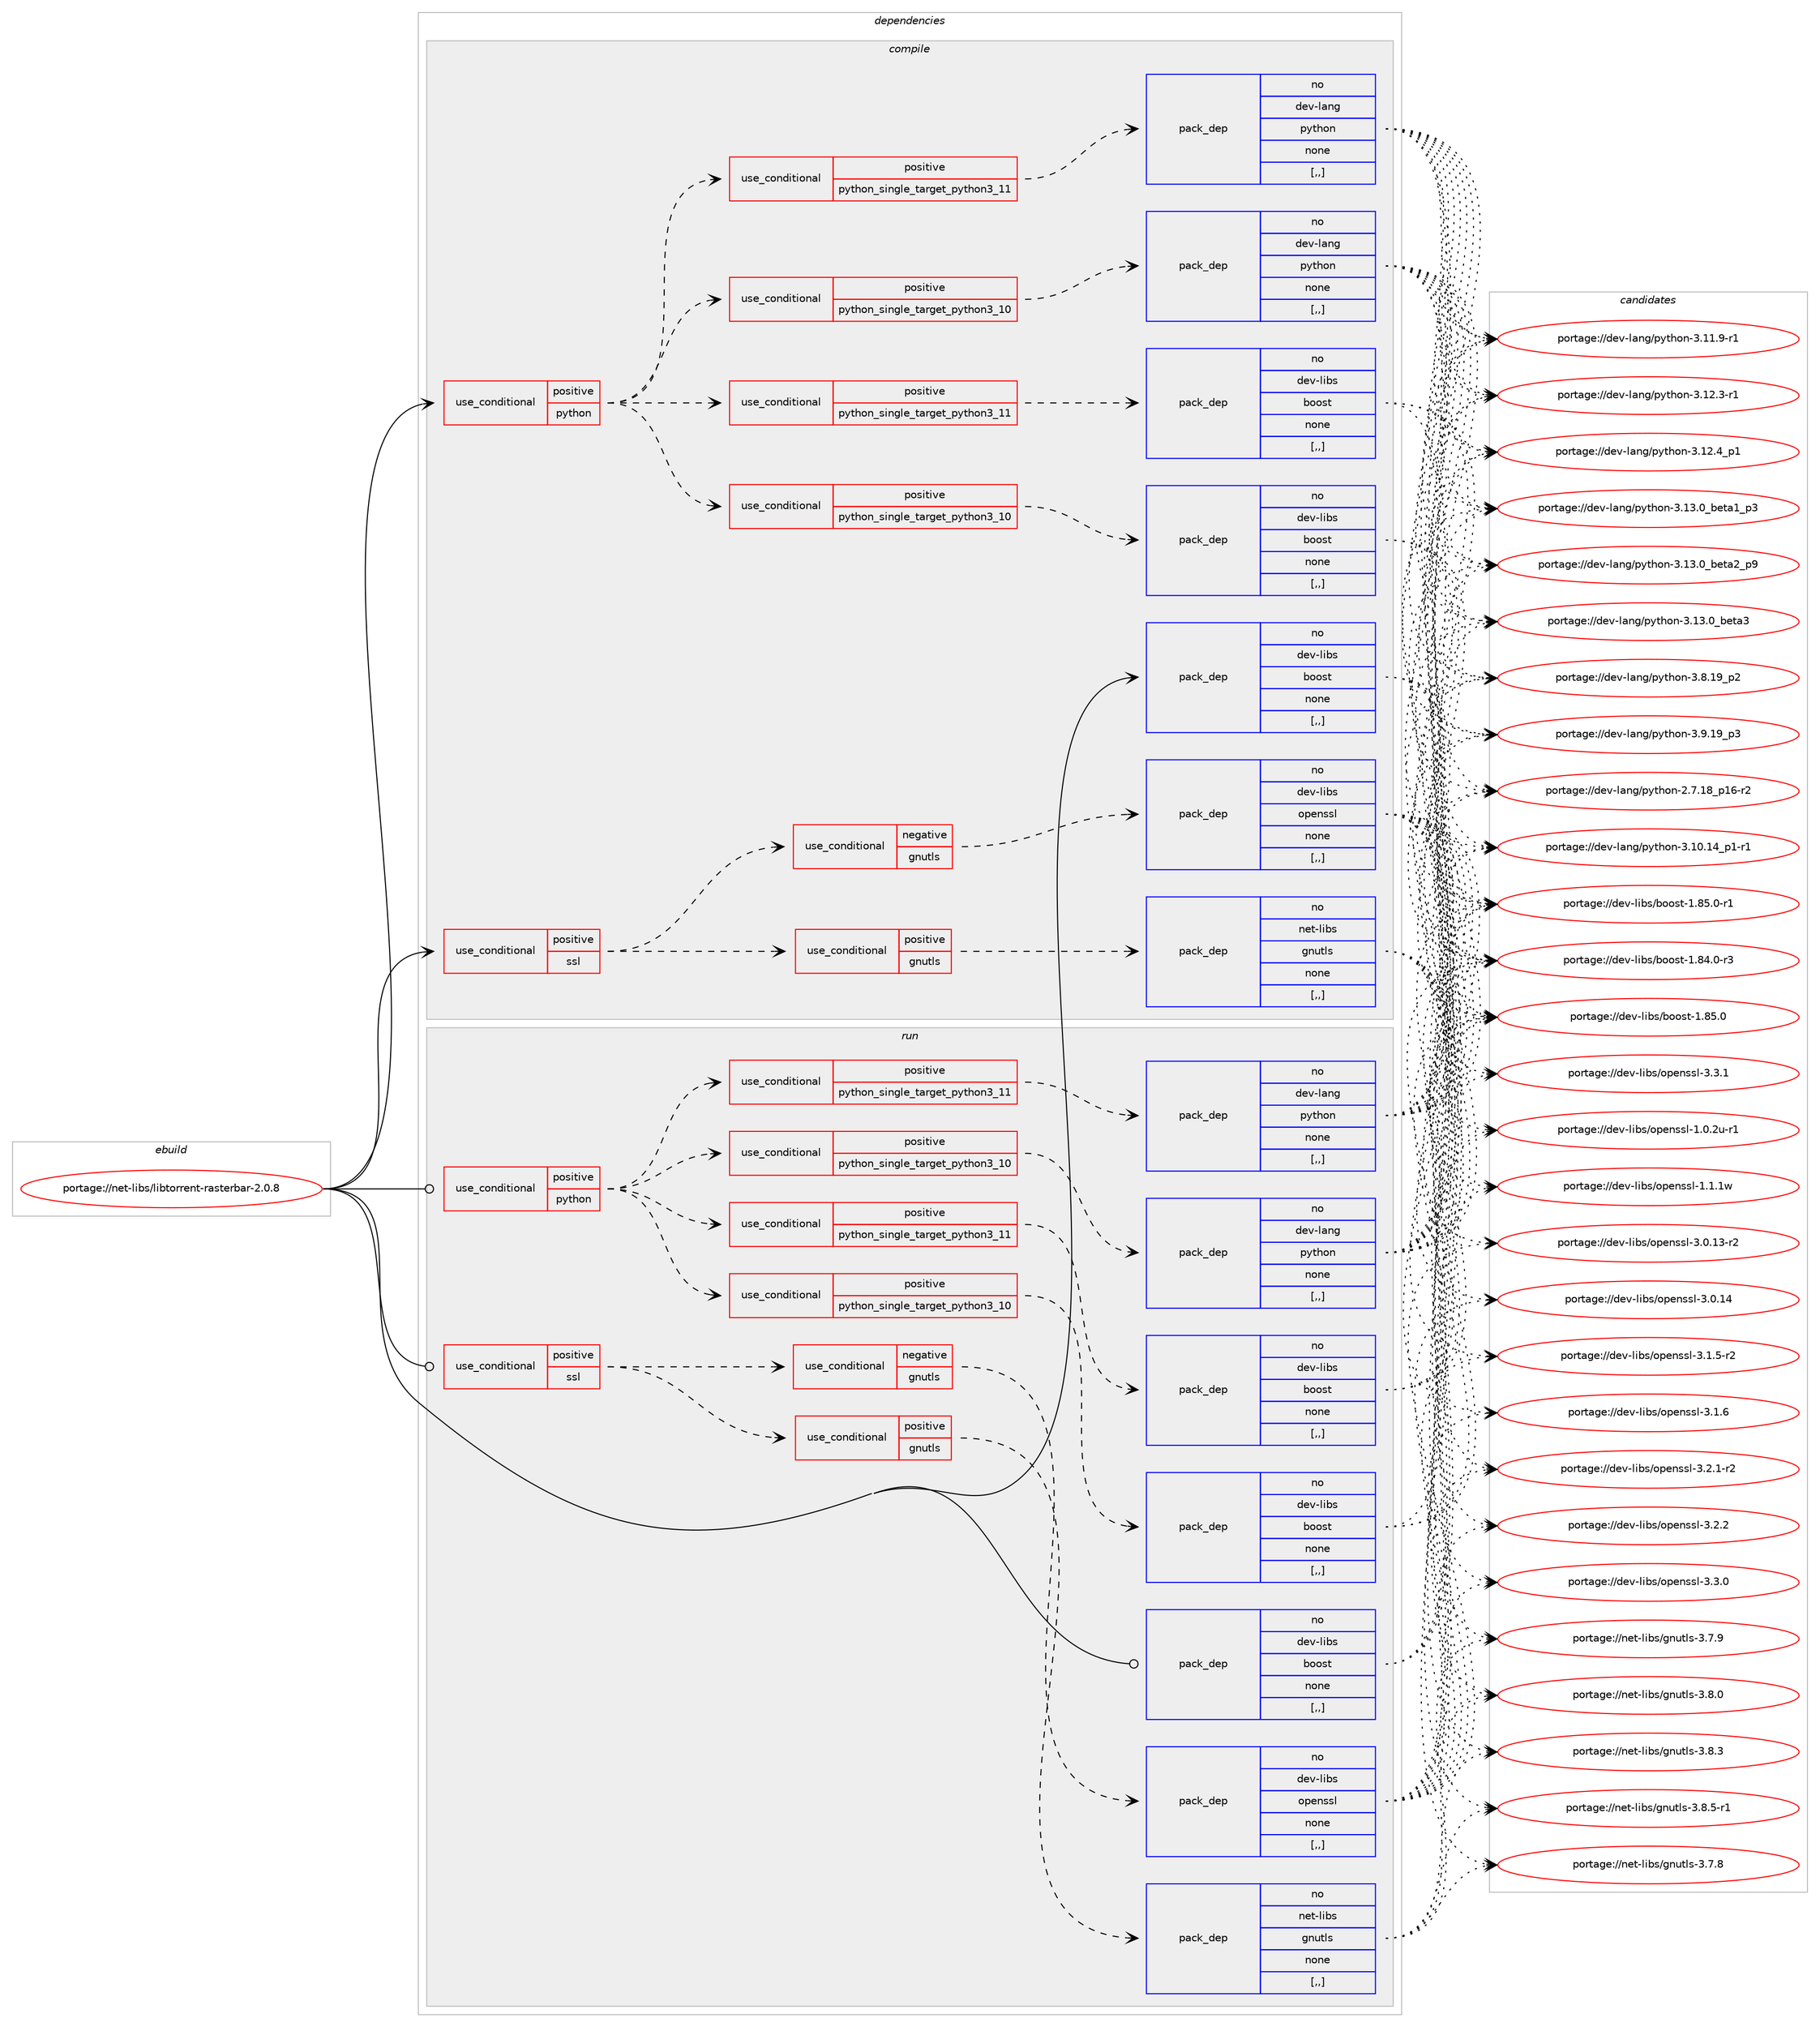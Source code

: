 digraph prolog {

# *************
# Graph options
# *************

newrank=true;
concentrate=true;
compound=true;
graph [rankdir=LR,fontname=Helvetica,fontsize=10,ranksep=1.5];#, ranksep=2.5, nodesep=0.2];
edge  [arrowhead=vee];
node  [fontname=Helvetica,fontsize=10];

# **********
# The ebuild
# **********

subgraph cluster_leftcol {
color=gray;
rank=same;
label=<<i>ebuild</i>>;
id [label="portage://net-libs/libtorrent-rasterbar-2.0.8", color=red, width=4, href="../net-libs/libtorrent-rasterbar-2.0.8.svg"];
}

# ****************
# The dependencies
# ****************

subgraph cluster_midcol {
color=gray;
label=<<i>dependencies</i>>;
subgraph cluster_compile {
fillcolor="#eeeeee";
style=filled;
label=<<i>compile</i>>;
subgraph cond91561 {
dependency351602 [label=<<TABLE BORDER="0" CELLBORDER="1" CELLSPACING="0" CELLPADDING="4"><TR><TD ROWSPAN="3" CELLPADDING="10">use_conditional</TD></TR><TR><TD>positive</TD></TR><TR><TD>python</TD></TR></TABLE>>, shape=none, color=red];
subgraph cond91562 {
dependency351603 [label=<<TABLE BORDER="0" CELLBORDER="1" CELLSPACING="0" CELLPADDING="4"><TR><TD ROWSPAN="3" CELLPADDING="10">use_conditional</TD></TR><TR><TD>positive</TD></TR><TR><TD>python_single_target_python3_10</TD></TR></TABLE>>, shape=none, color=red];
subgraph pack257436 {
dependency351604 [label=<<TABLE BORDER="0" CELLBORDER="1" CELLSPACING="0" CELLPADDING="4" WIDTH="220"><TR><TD ROWSPAN="6" CELLPADDING="30">pack_dep</TD></TR><TR><TD WIDTH="110">no</TD></TR><TR><TD>dev-lang</TD></TR><TR><TD>python</TD></TR><TR><TD>none</TD></TR><TR><TD>[,,]</TD></TR></TABLE>>, shape=none, color=blue];
}
dependency351603:e -> dependency351604:w [weight=20,style="dashed",arrowhead="vee"];
}
dependency351602:e -> dependency351603:w [weight=20,style="dashed",arrowhead="vee"];
subgraph cond91563 {
dependency351605 [label=<<TABLE BORDER="0" CELLBORDER="1" CELLSPACING="0" CELLPADDING="4"><TR><TD ROWSPAN="3" CELLPADDING="10">use_conditional</TD></TR><TR><TD>positive</TD></TR><TR><TD>python_single_target_python3_11</TD></TR></TABLE>>, shape=none, color=red];
subgraph pack257437 {
dependency351606 [label=<<TABLE BORDER="0" CELLBORDER="1" CELLSPACING="0" CELLPADDING="4" WIDTH="220"><TR><TD ROWSPAN="6" CELLPADDING="30">pack_dep</TD></TR><TR><TD WIDTH="110">no</TD></TR><TR><TD>dev-lang</TD></TR><TR><TD>python</TD></TR><TR><TD>none</TD></TR><TR><TD>[,,]</TD></TR></TABLE>>, shape=none, color=blue];
}
dependency351605:e -> dependency351606:w [weight=20,style="dashed",arrowhead="vee"];
}
dependency351602:e -> dependency351605:w [weight=20,style="dashed",arrowhead="vee"];
subgraph cond91564 {
dependency351607 [label=<<TABLE BORDER="0" CELLBORDER="1" CELLSPACING="0" CELLPADDING="4"><TR><TD ROWSPAN="3" CELLPADDING="10">use_conditional</TD></TR><TR><TD>positive</TD></TR><TR><TD>python_single_target_python3_10</TD></TR></TABLE>>, shape=none, color=red];
subgraph pack257438 {
dependency351608 [label=<<TABLE BORDER="0" CELLBORDER="1" CELLSPACING="0" CELLPADDING="4" WIDTH="220"><TR><TD ROWSPAN="6" CELLPADDING="30">pack_dep</TD></TR><TR><TD WIDTH="110">no</TD></TR><TR><TD>dev-libs</TD></TR><TR><TD>boost</TD></TR><TR><TD>none</TD></TR><TR><TD>[,,]</TD></TR></TABLE>>, shape=none, color=blue];
}
dependency351607:e -> dependency351608:w [weight=20,style="dashed",arrowhead="vee"];
}
dependency351602:e -> dependency351607:w [weight=20,style="dashed",arrowhead="vee"];
subgraph cond91565 {
dependency351609 [label=<<TABLE BORDER="0" CELLBORDER="1" CELLSPACING="0" CELLPADDING="4"><TR><TD ROWSPAN="3" CELLPADDING="10">use_conditional</TD></TR><TR><TD>positive</TD></TR><TR><TD>python_single_target_python3_11</TD></TR></TABLE>>, shape=none, color=red];
subgraph pack257439 {
dependency351610 [label=<<TABLE BORDER="0" CELLBORDER="1" CELLSPACING="0" CELLPADDING="4" WIDTH="220"><TR><TD ROWSPAN="6" CELLPADDING="30">pack_dep</TD></TR><TR><TD WIDTH="110">no</TD></TR><TR><TD>dev-libs</TD></TR><TR><TD>boost</TD></TR><TR><TD>none</TD></TR><TR><TD>[,,]</TD></TR></TABLE>>, shape=none, color=blue];
}
dependency351609:e -> dependency351610:w [weight=20,style="dashed",arrowhead="vee"];
}
dependency351602:e -> dependency351609:w [weight=20,style="dashed",arrowhead="vee"];
}
id:e -> dependency351602:w [weight=20,style="solid",arrowhead="vee"];
subgraph cond91566 {
dependency351611 [label=<<TABLE BORDER="0" CELLBORDER="1" CELLSPACING="0" CELLPADDING="4"><TR><TD ROWSPAN="3" CELLPADDING="10">use_conditional</TD></TR><TR><TD>positive</TD></TR><TR><TD>ssl</TD></TR></TABLE>>, shape=none, color=red];
subgraph cond91567 {
dependency351612 [label=<<TABLE BORDER="0" CELLBORDER="1" CELLSPACING="0" CELLPADDING="4"><TR><TD ROWSPAN="3" CELLPADDING="10">use_conditional</TD></TR><TR><TD>positive</TD></TR><TR><TD>gnutls</TD></TR></TABLE>>, shape=none, color=red];
subgraph pack257440 {
dependency351613 [label=<<TABLE BORDER="0" CELLBORDER="1" CELLSPACING="0" CELLPADDING="4" WIDTH="220"><TR><TD ROWSPAN="6" CELLPADDING="30">pack_dep</TD></TR><TR><TD WIDTH="110">no</TD></TR><TR><TD>net-libs</TD></TR><TR><TD>gnutls</TD></TR><TR><TD>none</TD></TR><TR><TD>[,,]</TD></TR></TABLE>>, shape=none, color=blue];
}
dependency351612:e -> dependency351613:w [weight=20,style="dashed",arrowhead="vee"];
}
dependency351611:e -> dependency351612:w [weight=20,style="dashed",arrowhead="vee"];
subgraph cond91568 {
dependency351614 [label=<<TABLE BORDER="0" CELLBORDER="1" CELLSPACING="0" CELLPADDING="4"><TR><TD ROWSPAN="3" CELLPADDING="10">use_conditional</TD></TR><TR><TD>negative</TD></TR><TR><TD>gnutls</TD></TR></TABLE>>, shape=none, color=red];
subgraph pack257441 {
dependency351615 [label=<<TABLE BORDER="0" CELLBORDER="1" CELLSPACING="0" CELLPADDING="4" WIDTH="220"><TR><TD ROWSPAN="6" CELLPADDING="30">pack_dep</TD></TR><TR><TD WIDTH="110">no</TD></TR><TR><TD>dev-libs</TD></TR><TR><TD>openssl</TD></TR><TR><TD>none</TD></TR><TR><TD>[,,]</TD></TR></TABLE>>, shape=none, color=blue];
}
dependency351614:e -> dependency351615:w [weight=20,style="dashed",arrowhead="vee"];
}
dependency351611:e -> dependency351614:w [weight=20,style="dashed",arrowhead="vee"];
}
id:e -> dependency351611:w [weight=20,style="solid",arrowhead="vee"];
subgraph pack257442 {
dependency351616 [label=<<TABLE BORDER="0" CELLBORDER="1" CELLSPACING="0" CELLPADDING="4" WIDTH="220"><TR><TD ROWSPAN="6" CELLPADDING="30">pack_dep</TD></TR><TR><TD WIDTH="110">no</TD></TR><TR><TD>dev-libs</TD></TR><TR><TD>boost</TD></TR><TR><TD>none</TD></TR><TR><TD>[,,]</TD></TR></TABLE>>, shape=none, color=blue];
}
id:e -> dependency351616:w [weight=20,style="solid",arrowhead="vee"];
}
subgraph cluster_compileandrun {
fillcolor="#eeeeee";
style=filled;
label=<<i>compile and run</i>>;
}
subgraph cluster_run {
fillcolor="#eeeeee";
style=filled;
label=<<i>run</i>>;
subgraph cond91569 {
dependency351617 [label=<<TABLE BORDER="0" CELLBORDER="1" CELLSPACING="0" CELLPADDING="4"><TR><TD ROWSPAN="3" CELLPADDING="10">use_conditional</TD></TR><TR><TD>positive</TD></TR><TR><TD>python</TD></TR></TABLE>>, shape=none, color=red];
subgraph cond91570 {
dependency351618 [label=<<TABLE BORDER="0" CELLBORDER="1" CELLSPACING="0" CELLPADDING="4"><TR><TD ROWSPAN="3" CELLPADDING="10">use_conditional</TD></TR><TR><TD>positive</TD></TR><TR><TD>python_single_target_python3_10</TD></TR></TABLE>>, shape=none, color=red];
subgraph pack257443 {
dependency351619 [label=<<TABLE BORDER="0" CELLBORDER="1" CELLSPACING="0" CELLPADDING="4" WIDTH="220"><TR><TD ROWSPAN="6" CELLPADDING="30">pack_dep</TD></TR><TR><TD WIDTH="110">no</TD></TR><TR><TD>dev-lang</TD></TR><TR><TD>python</TD></TR><TR><TD>none</TD></TR><TR><TD>[,,]</TD></TR></TABLE>>, shape=none, color=blue];
}
dependency351618:e -> dependency351619:w [weight=20,style="dashed",arrowhead="vee"];
}
dependency351617:e -> dependency351618:w [weight=20,style="dashed",arrowhead="vee"];
subgraph cond91571 {
dependency351620 [label=<<TABLE BORDER="0" CELLBORDER="1" CELLSPACING="0" CELLPADDING="4"><TR><TD ROWSPAN="3" CELLPADDING="10">use_conditional</TD></TR><TR><TD>positive</TD></TR><TR><TD>python_single_target_python3_11</TD></TR></TABLE>>, shape=none, color=red];
subgraph pack257444 {
dependency351621 [label=<<TABLE BORDER="0" CELLBORDER="1" CELLSPACING="0" CELLPADDING="4" WIDTH="220"><TR><TD ROWSPAN="6" CELLPADDING="30">pack_dep</TD></TR><TR><TD WIDTH="110">no</TD></TR><TR><TD>dev-lang</TD></TR><TR><TD>python</TD></TR><TR><TD>none</TD></TR><TR><TD>[,,]</TD></TR></TABLE>>, shape=none, color=blue];
}
dependency351620:e -> dependency351621:w [weight=20,style="dashed",arrowhead="vee"];
}
dependency351617:e -> dependency351620:w [weight=20,style="dashed",arrowhead="vee"];
subgraph cond91572 {
dependency351622 [label=<<TABLE BORDER="0" CELLBORDER="1" CELLSPACING="0" CELLPADDING="4"><TR><TD ROWSPAN="3" CELLPADDING="10">use_conditional</TD></TR><TR><TD>positive</TD></TR><TR><TD>python_single_target_python3_10</TD></TR></TABLE>>, shape=none, color=red];
subgraph pack257445 {
dependency351623 [label=<<TABLE BORDER="0" CELLBORDER="1" CELLSPACING="0" CELLPADDING="4" WIDTH="220"><TR><TD ROWSPAN="6" CELLPADDING="30">pack_dep</TD></TR><TR><TD WIDTH="110">no</TD></TR><TR><TD>dev-libs</TD></TR><TR><TD>boost</TD></TR><TR><TD>none</TD></TR><TR><TD>[,,]</TD></TR></TABLE>>, shape=none, color=blue];
}
dependency351622:e -> dependency351623:w [weight=20,style="dashed",arrowhead="vee"];
}
dependency351617:e -> dependency351622:w [weight=20,style="dashed",arrowhead="vee"];
subgraph cond91573 {
dependency351624 [label=<<TABLE BORDER="0" CELLBORDER="1" CELLSPACING="0" CELLPADDING="4"><TR><TD ROWSPAN="3" CELLPADDING="10">use_conditional</TD></TR><TR><TD>positive</TD></TR><TR><TD>python_single_target_python3_11</TD></TR></TABLE>>, shape=none, color=red];
subgraph pack257446 {
dependency351625 [label=<<TABLE BORDER="0" CELLBORDER="1" CELLSPACING="0" CELLPADDING="4" WIDTH="220"><TR><TD ROWSPAN="6" CELLPADDING="30">pack_dep</TD></TR><TR><TD WIDTH="110">no</TD></TR><TR><TD>dev-libs</TD></TR><TR><TD>boost</TD></TR><TR><TD>none</TD></TR><TR><TD>[,,]</TD></TR></TABLE>>, shape=none, color=blue];
}
dependency351624:e -> dependency351625:w [weight=20,style="dashed",arrowhead="vee"];
}
dependency351617:e -> dependency351624:w [weight=20,style="dashed",arrowhead="vee"];
}
id:e -> dependency351617:w [weight=20,style="solid",arrowhead="odot"];
subgraph cond91574 {
dependency351626 [label=<<TABLE BORDER="0" CELLBORDER="1" CELLSPACING="0" CELLPADDING="4"><TR><TD ROWSPAN="3" CELLPADDING="10">use_conditional</TD></TR><TR><TD>positive</TD></TR><TR><TD>ssl</TD></TR></TABLE>>, shape=none, color=red];
subgraph cond91575 {
dependency351627 [label=<<TABLE BORDER="0" CELLBORDER="1" CELLSPACING="0" CELLPADDING="4"><TR><TD ROWSPAN="3" CELLPADDING="10">use_conditional</TD></TR><TR><TD>positive</TD></TR><TR><TD>gnutls</TD></TR></TABLE>>, shape=none, color=red];
subgraph pack257447 {
dependency351628 [label=<<TABLE BORDER="0" CELLBORDER="1" CELLSPACING="0" CELLPADDING="4" WIDTH="220"><TR><TD ROWSPAN="6" CELLPADDING="30">pack_dep</TD></TR><TR><TD WIDTH="110">no</TD></TR><TR><TD>net-libs</TD></TR><TR><TD>gnutls</TD></TR><TR><TD>none</TD></TR><TR><TD>[,,]</TD></TR></TABLE>>, shape=none, color=blue];
}
dependency351627:e -> dependency351628:w [weight=20,style="dashed",arrowhead="vee"];
}
dependency351626:e -> dependency351627:w [weight=20,style="dashed",arrowhead="vee"];
subgraph cond91576 {
dependency351629 [label=<<TABLE BORDER="0" CELLBORDER="1" CELLSPACING="0" CELLPADDING="4"><TR><TD ROWSPAN="3" CELLPADDING="10">use_conditional</TD></TR><TR><TD>negative</TD></TR><TR><TD>gnutls</TD></TR></TABLE>>, shape=none, color=red];
subgraph pack257448 {
dependency351630 [label=<<TABLE BORDER="0" CELLBORDER="1" CELLSPACING="0" CELLPADDING="4" WIDTH="220"><TR><TD ROWSPAN="6" CELLPADDING="30">pack_dep</TD></TR><TR><TD WIDTH="110">no</TD></TR><TR><TD>dev-libs</TD></TR><TR><TD>openssl</TD></TR><TR><TD>none</TD></TR><TR><TD>[,,]</TD></TR></TABLE>>, shape=none, color=blue];
}
dependency351629:e -> dependency351630:w [weight=20,style="dashed",arrowhead="vee"];
}
dependency351626:e -> dependency351629:w [weight=20,style="dashed",arrowhead="vee"];
}
id:e -> dependency351626:w [weight=20,style="solid",arrowhead="odot"];
subgraph pack257449 {
dependency351631 [label=<<TABLE BORDER="0" CELLBORDER="1" CELLSPACING="0" CELLPADDING="4" WIDTH="220"><TR><TD ROWSPAN="6" CELLPADDING="30">pack_dep</TD></TR><TR><TD WIDTH="110">no</TD></TR><TR><TD>dev-libs</TD></TR><TR><TD>boost</TD></TR><TR><TD>none</TD></TR><TR><TD>[,,]</TD></TR></TABLE>>, shape=none, color=blue];
}
id:e -> dependency351631:w [weight=20,style="solid",arrowhead="odot"];
}
}

# **************
# The candidates
# **************

subgraph cluster_choices {
rank=same;
color=gray;
label=<<i>candidates</i>>;

subgraph choice257436 {
color=black;
nodesep=1;
choice100101118451089711010347112121116104111110455046554649569511249544511450 [label="portage://dev-lang/python-2.7.18_p16-r2", color=red, width=4,href="../dev-lang/python-2.7.18_p16-r2.svg"];
choice100101118451089711010347112121116104111110455146494846495295112494511449 [label="portage://dev-lang/python-3.10.14_p1-r1", color=red, width=4,href="../dev-lang/python-3.10.14_p1-r1.svg"];
choice100101118451089711010347112121116104111110455146494946574511449 [label="portage://dev-lang/python-3.11.9-r1", color=red, width=4,href="../dev-lang/python-3.11.9-r1.svg"];
choice100101118451089711010347112121116104111110455146495046514511449 [label="portage://dev-lang/python-3.12.3-r1", color=red, width=4,href="../dev-lang/python-3.12.3-r1.svg"];
choice100101118451089711010347112121116104111110455146495046529511249 [label="portage://dev-lang/python-3.12.4_p1", color=red, width=4,href="../dev-lang/python-3.12.4_p1.svg"];
choice10010111845108971101034711212111610411111045514649514648959810111697499511251 [label="portage://dev-lang/python-3.13.0_beta1_p3", color=red, width=4,href="../dev-lang/python-3.13.0_beta1_p3.svg"];
choice10010111845108971101034711212111610411111045514649514648959810111697509511257 [label="portage://dev-lang/python-3.13.0_beta2_p9", color=red, width=4,href="../dev-lang/python-3.13.0_beta2_p9.svg"];
choice1001011184510897110103471121211161041111104551464951464895981011169751 [label="portage://dev-lang/python-3.13.0_beta3", color=red, width=4,href="../dev-lang/python-3.13.0_beta3.svg"];
choice100101118451089711010347112121116104111110455146564649579511250 [label="portage://dev-lang/python-3.8.19_p2", color=red, width=4,href="../dev-lang/python-3.8.19_p2.svg"];
choice100101118451089711010347112121116104111110455146574649579511251 [label="portage://dev-lang/python-3.9.19_p3", color=red, width=4,href="../dev-lang/python-3.9.19_p3.svg"];
dependency351604:e -> choice100101118451089711010347112121116104111110455046554649569511249544511450:w [style=dotted,weight="100"];
dependency351604:e -> choice100101118451089711010347112121116104111110455146494846495295112494511449:w [style=dotted,weight="100"];
dependency351604:e -> choice100101118451089711010347112121116104111110455146494946574511449:w [style=dotted,weight="100"];
dependency351604:e -> choice100101118451089711010347112121116104111110455146495046514511449:w [style=dotted,weight="100"];
dependency351604:e -> choice100101118451089711010347112121116104111110455146495046529511249:w [style=dotted,weight="100"];
dependency351604:e -> choice10010111845108971101034711212111610411111045514649514648959810111697499511251:w [style=dotted,weight="100"];
dependency351604:e -> choice10010111845108971101034711212111610411111045514649514648959810111697509511257:w [style=dotted,weight="100"];
dependency351604:e -> choice1001011184510897110103471121211161041111104551464951464895981011169751:w [style=dotted,weight="100"];
dependency351604:e -> choice100101118451089711010347112121116104111110455146564649579511250:w [style=dotted,weight="100"];
dependency351604:e -> choice100101118451089711010347112121116104111110455146574649579511251:w [style=dotted,weight="100"];
}
subgraph choice257437 {
color=black;
nodesep=1;
choice100101118451089711010347112121116104111110455046554649569511249544511450 [label="portage://dev-lang/python-2.7.18_p16-r2", color=red, width=4,href="../dev-lang/python-2.7.18_p16-r2.svg"];
choice100101118451089711010347112121116104111110455146494846495295112494511449 [label="portage://dev-lang/python-3.10.14_p1-r1", color=red, width=4,href="../dev-lang/python-3.10.14_p1-r1.svg"];
choice100101118451089711010347112121116104111110455146494946574511449 [label="portage://dev-lang/python-3.11.9-r1", color=red, width=4,href="../dev-lang/python-3.11.9-r1.svg"];
choice100101118451089711010347112121116104111110455146495046514511449 [label="portage://dev-lang/python-3.12.3-r1", color=red, width=4,href="../dev-lang/python-3.12.3-r1.svg"];
choice100101118451089711010347112121116104111110455146495046529511249 [label="portage://dev-lang/python-3.12.4_p1", color=red, width=4,href="../dev-lang/python-3.12.4_p1.svg"];
choice10010111845108971101034711212111610411111045514649514648959810111697499511251 [label="portage://dev-lang/python-3.13.0_beta1_p3", color=red, width=4,href="../dev-lang/python-3.13.0_beta1_p3.svg"];
choice10010111845108971101034711212111610411111045514649514648959810111697509511257 [label="portage://dev-lang/python-3.13.0_beta2_p9", color=red, width=4,href="../dev-lang/python-3.13.0_beta2_p9.svg"];
choice1001011184510897110103471121211161041111104551464951464895981011169751 [label="portage://dev-lang/python-3.13.0_beta3", color=red, width=4,href="../dev-lang/python-3.13.0_beta3.svg"];
choice100101118451089711010347112121116104111110455146564649579511250 [label="portage://dev-lang/python-3.8.19_p2", color=red, width=4,href="../dev-lang/python-3.8.19_p2.svg"];
choice100101118451089711010347112121116104111110455146574649579511251 [label="portage://dev-lang/python-3.9.19_p3", color=red, width=4,href="../dev-lang/python-3.9.19_p3.svg"];
dependency351606:e -> choice100101118451089711010347112121116104111110455046554649569511249544511450:w [style=dotted,weight="100"];
dependency351606:e -> choice100101118451089711010347112121116104111110455146494846495295112494511449:w [style=dotted,weight="100"];
dependency351606:e -> choice100101118451089711010347112121116104111110455146494946574511449:w [style=dotted,weight="100"];
dependency351606:e -> choice100101118451089711010347112121116104111110455146495046514511449:w [style=dotted,weight="100"];
dependency351606:e -> choice100101118451089711010347112121116104111110455146495046529511249:w [style=dotted,weight="100"];
dependency351606:e -> choice10010111845108971101034711212111610411111045514649514648959810111697499511251:w [style=dotted,weight="100"];
dependency351606:e -> choice10010111845108971101034711212111610411111045514649514648959810111697509511257:w [style=dotted,weight="100"];
dependency351606:e -> choice1001011184510897110103471121211161041111104551464951464895981011169751:w [style=dotted,weight="100"];
dependency351606:e -> choice100101118451089711010347112121116104111110455146564649579511250:w [style=dotted,weight="100"];
dependency351606:e -> choice100101118451089711010347112121116104111110455146574649579511251:w [style=dotted,weight="100"];
}
subgraph choice257438 {
color=black;
nodesep=1;
choice10010111845108105981154798111111115116454946565246484511451 [label="portage://dev-libs/boost-1.84.0-r3", color=red, width=4,href="../dev-libs/boost-1.84.0-r3.svg"];
choice1001011184510810598115479811111111511645494656534648 [label="portage://dev-libs/boost-1.85.0", color=red, width=4,href="../dev-libs/boost-1.85.0.svg"];
choice10010111845108105981154798111111115116454946565346484511449 [label="portage://dev-libs/boost-1.85.0-r1", color=red, width=4,href="../dev-libs/boost-1.85.0-r1.svg"];
dependency351608:e -> choice10010111845108105981154798111111115116454946565246484511451:w [style=dotted,weight="100"];
dependency351608:e -> choice1001011184510810598115479811111111511645494656534648:w [style=dotted,weight="100"];
dependency351608:e -> choice10010111845108105981154798111111115116454946565346484511449:w [style=dotted,weight="100"];
}
subgraph choice257439 {
color=black;
nodesep=1;
choice10010111845108105981154798111111115116454946565246484511451 [label="portage://dev-libs/boost-1.84.0-r3", color=red, width=4,href="../dev-libs/boost-1.84.0-r3.svg"];
choice1001011184510810598115479811111111511645494656534648 [label="portage://dev-libs/boost-1.85.0", color=red, width=4,href="../dev-libs/boost-1.85.0.svg"];
choice10010111845108105981154798111111115116454946565346484511449 [label="portage://dev-libs/boost-1.85.0-r1", color=red, width=4,href="../dev-libs/boost-1.85.0-r1.svg"];
dependency351610:e -> choice10010111845108105981154798111111115116454946565246484511451:w [style=dotted,weight="100"];
dependency351610:e -> choice1001011184510810598115479811111111511645494656534648:w [style=dotted,weight="100"];
dependency351610:e -> choice10010111845108105981154798111111115116454946565346484511449:w [style=dotted,weight="100"];
}
subgraph choice257440 {
color=black;
nodesep=1;
choice110101116451081059811547103110117116108115455146554656 [label="portage://net-libs/gnutls-3.7.8", color=red, width=4,href="../net-libs/gnutls-3.7.8.svg"];
choice110101116451081059811547103110117116108115455146554657 [label="portage://net-libs/gnutls-3.7.9", color=red, width=4,href="../net-libs/gnutls-3.7.9.svg"];
choice110101116451081059811547103110117116108115455146564648 [label="portage://net-libs/gnutls-3.8.0", color=red, width=4,href="../net-libs/gnutls-3.8.0.svg"];
choice110101116451081059811547103110117116108115455146564651 [label="portage://net-libs/gnutls-3.8.3", color=red, width=4,href="../net-libs/gnutls-3.8.3.svg"];
choice1101011164510810598115471031101171161081154551465646534511449 [label="portage://net-libs/gnutls-3.8.5-r1", color=red, width=4,href="../net-libs/gnutls-3.8.5-r1.svg"];
dependency351613:e -> choice110101116451081059811547103110117116108115455146554656:w [style=dotted,weight="100"];
dependency351613:e -> choice110101116451081059811547103110117116108115455146554657:w [style=dotted,weight="100"];
dependency351613:e -> choice110101116451081059811547103110117116108115455146564648:w [style=dotted,weight="100"];
dependency351613:e -> choice110101116451081059811547103110117116108115455146564651:w [style=dotted,weight="100"];
dependency351613:e -> choice1101011164510810598115471031101171161081154551465646534511449:w [style=dotted,weight="100"];
}
subgraph choice257441 {
color=black;
nodesep=1;
choice1001011184510810598115471111121011101151151084549464846501174511449 [label="portage://dev-libs/openssl-1.0.2u-r1", color=red, width=4,href="../dev-libs/openssl-1.0.2u-r1.svg"];
choice100101118451081059811547111112101110115115108454946494649119 [label="portage://dev-libs/openssl-1.1.1w", color=red, width=4,href="../dev-libs/openssl-1.1.1w.svg"];
choice100101118451081059811547111112101110115115108455146484649514511450 [label="portage://dev-libs/openssl-3.0.13-r2", color=red, width=4,href="../dev-libs/openssl-3.0.13-r2.svg"];
choice10010111845108105981154711111210111011511510845514648464952 [label="portage://dev-libs/openssl-3.0.14", color=red, width=4,href="../dev-libs/openssl-3.0.14.svg"];
choice1001011184510810598115471111121011101151151084551464946534511450 [label="portage://dev-libs/openssl-3.1.5-r2", color=red, width=4,href="../dev-libs/openssl-3.1.5-r2.svg"];
choice100101118451081059811547111112101110115115108455146494654 [label="portage://dev-libs/openssl-3.1.6", color=red, width=4,href="../dev-libs/openssl-3.1.6.svg"];
choice1001011184510810598115471111121011101151151084551465046494511450 [label="portage://dev-libs/openssl-3.2.1-r2", color=red, width=4,href="../dev-libs/openssl-3.2.1-r2.svg"];
choice100101118451081059811547111112101110115115108455146504650 [label="portage://dev-libs/openssl-3.2.2", color=red, width=4,href="../dev-libs/openssl-3.2.2.svg"];
choice100101118451081059811547111112101110115115108455146514648 [label="portage://dev-libs/openssl-3.3.0", color=red, width=4,href="../dev-libs/openssl-3.3.0.svg"];
choice100101118451081059811547111112101110115115108455146514649 [label="portage://dev-libs/openssl-3.3.1", color=red, width=4,href="../dev-libs/openssl-3.3.1.svg"];
dependency351615:e -> choice1001011184510810598115471111121011101151151084549464846501174511449:w [style=dotted,weight="100"];
dependency351615:e -> choice100101118451081059811547111112101110115115108454946494649119:w [style=dotted,weight="100"];
dependency351615:e -> choice100101118451081059811547111112101110115115108455146484649514511450:w [style=dotted,weight="100"];
dependency351615:e -> choice10010111845108105981154711111210111011511510845514648464952:w [style=dotted,weight="100"];
dependency351615:e -> choice1001011184510810598115471111121011101151151084551464946534511450:w [style=dotted,weight="100"];
dependency351615:e -> choice100101118451081059811547111112101110115115108455146494654:w [style=dotted,weight="100"];
dependency351615:e -> choice1001011184510810598115471111121011101151151084551465046494511450:w [style=dotted,weight="100"];
dependency351615:e -> choice100101118451081059811547111112101110115115108455146504650:w [style=dotted,weight="100"];
dependency351615:e -> choice100101118451081059811547111112101110115115108455146514648:w [style=dotted,weight="100"];
dependency351615:e -> choice100101118451081059811547111112101110115115108455146514649:w [style=dotted,weight="100"];
}
subgraph choice257442 {
color=black;
nodesep=1;
choice10010111845108105981154798111111115116454946565246484511451 [label="portage://dev-libs/boost-1.84.0-r3", color=red, width=4,href="../dev-libs/boost-1.84.0-r3.svg"];
choice1001011184510810598115479811111111511645494656534648 [label="portage://dev-libs/boost-1.85.0", color=red, width=4,href="../dev-libs/boost-1.85.0.svg"];
choice10010111845108105981154798111111115116454946565346484511449 [label="portage://dev-libs/boost-1.85.0-r1", color=red, width=4,href="../dev-libs/boost-1.85.0-r1.svg"];
dependency351616:e -> choice10010111845108105981154798111111115116454946565246484511451:w [style=dotted,weight="100"];
dependency351616:e -> choice1001011184510810598115479811111111511645494656534648:w [style=dotted,weight="100"];
dependency351616:e -> choice10010111845108105981154798111111115116454946565346484511449:w [style=dotted,weight="100"];
}
subgraph choice257443 {
color=black;
nodesep=1;
choice100101118451089711010347112121116104111110455046554649569511249544511450 [label="portage://dev-lang/python-2.7.18_p16-r2", color=red, width=4,href="../dev-lang/python-2.7.18_p16-r2.svg"];
choice100101118451089711010347112121116104111110455146494846495295112494511449 [label="portage://dev-lang/python-3.10.14_p1-r1", color=red, width=4,href="../dev-lang/python-3.10.14_p1-r1.svg"];
choice100101118451089711010347112121116104111110455146494946574511449 [label="portage://dev-lang/python-3.11.9-r1", color=red, width=4,href="../dev-lang/python-3.11.9-r1.svg"];
choice100101118451089711010347112121116104111110455146495046514511449 [label="portage://dev-lang/python-3.12.3-r1", color=red, width=4,href="../dev-lang/python-3.12.3-r1.svg"];
choice100101118451089711010347112121116104111110455146495046529511249 [label="portage://dev-lang/python-3.12.4_p1", color=red, width=4,href="../dev-lang/python-3.12.4_p1.svg"];
choice10010111845108971101034711212111610411111045514649514648959810111697499511251 [label="portage://dev-lang/python-3.13.0_beta1_p3", color=red, width=4,href="../dev-lang/python-3.13.0_beta1_p3.svg"];
choice10010111845108971101034711212111610411111045514649514648959810111697509511257 [label="portage://dev-lang/python-3.13.0_beta2_p9", color=red, width=4,href="../dev-lang/python-3.13.0_beta2_p9.svg"];
choice1001011184510897110103471121211161041111104551464951464895981011169751 [label="portage://dev-lang/python-3.13.0_beta3", color=red, width=4,href="../dev-lang/python-3.13.0_beta3.svg"];
choice100101118451089711010347112121116104111110455146564649579511250 [label="portage://dev-lang/python-3.8.19_p2", color=red, width=4,href="../dev-lang/python-3.8.19_p2.svg"];
choice100101118451089711010347112121116104111110455146574649579511251 [label="portage://dev-lang/python-3.9.19_p3", color=red, width=4,href="../dev-lang/python-3.9.19_p3.svg"];
dependency351619:e -> choice100101118451089711010347112121116104111110455046554649569511249544511450:w [style=dotted,weight="100"];
dependency351619:e -> choice100101118451089711010347112121116104111110455146494846495295112494511449:w [style=dotted,weight="100"];
dependency351619:e -> choice100101118451089711010347112121116104111110455146494946574511449:w [style=dotted,weight="100"];
dependency351619:e -> choice100101118451089711010347112121116104111110455146495046514511449:w [style=dotted,weight="100"];
dependency351619:e -> choice100101118451089711010347112121116104111110455146495046529511249:w [style=dotted,weight="100"];
dependency351619:e -> choice10010111845108971101034711212111610411111045514649514648959810111697499511251:w [style=dotted,weight="100"];
dependency351619:e -> choice10010111845108971101034711212111610411111045514649514648959810111697509511257:w [style=dotted,weight="100"];
dependency351619:e -> choice1001011184510897110103471121211161041111104551464951464895981011169751:w [style=dotted,weight="100"];
dependency351619:e -> choice100101118451089711010347112121116104111110455146564649579511250:w [style=dotted,weight="100"];
dependency351619:e -> choice100101118451089711010347112121116104111110455146574649579511251:w [style=dotted,weight="100"];
}
subgraph choice257444 {
color=black;
nodesep=1;
choice100101118451089711010347112121116104111110455046554649569511249544511450 [label="portage://dev-lang/python-2.7.18_p16-r2", color=red, width=4,href="../dev-lang/python-2.7.18_p16-r2.svg"];
choice100101118451089711010347112121116104111110455146494846495295112494511449 [label="portage://dev-lang/python-3.10.14_p1-r1", color=red, width=4,href="../dev-lang/python-3.10.14_p1-r1.svg"];
choice100101118451089711010347112121116104111110455146494946574511449 [label="portage://dev-lang/python-3.11.9-r1", color=red, width=4,href="../dev-lang/python-3.11.9-r1.svg"];
choice100101118451089711010347112121116104111110455146495046514511449 [label="portage://dev-lang/python-3.12.3-r1", color=red, width=4,href="../dev-lang/python-3.12.3-r1.svg"];
choice100101118451089711010347112121116104111110455146495046529511249 [label="portage://dev-lang/python-3.12.4_p1", color=red, width=4,href="../dev-lang/python-3.12.4_p1.svg"];
choice10010111845108971101034711212111610411111045514649514648959810111697499511251 [label="portage://dev-lang/python-3.13.0_beta1_p3", color=red, width=4,href="../dev-lang/python-3.13.0_beta1_p3.svg"];
choice10010111845108971101034711212111610411111045514649514648959810111697509511257 [label="portage://dev-lang/python-3.13.0_beta2_p9", color=red, width=4,href="../dev-lang/python-3.13.0_beta2_p9.svg"];
choice1001011184510897110103471121211161041111104551464951464895981011169751 [label="portage://dev-lang/python-3.13.0_beta3", color=red, width=4,href="../dev-lang/python-3.13.0_beta3.svg"];
choice100101118451089711010347112121116104111110455146564649579511250 [label="portage://dev-lang/python-3.8.19_p2", color=red, width=4,href="../dev-lang/python-3.8.19_p2.svg"];
choice100101118451089711010347112121116104111110455146574649579511251 [label="portage://dev-lang/python-3.9.19_p3", color=red, width=4,href="../dev-lang/python-3.9.19_p3.svg"];
dependency351621:e -> choice100101118451089711010347112121116104111110455046554649569511249544511450:w [style=dotted,weight="100"];
dependency351621:e -> choice100101118451089711010347112121116104111110455146494846495295112494511449:w [style=dotted,weight="100"];
dependency351621:e -> choice100101118451089711010347112121116104111110455146494946574511449:w [style=dotted,weight="100"];
dependency351621:e -> choice100101118451089711010347112121116104111110455146495046514511449:w [style=dotted,weight="100"];
dependency351621:e -> choice100101118451089711010347112121116104111110455146495046529511249:w [style=dotted,weight="100"];
dependency351621:e -> choice10010111845108971101034711212111610411111045514649514648959810111697499511251:w [style=dotted,weight="100"];
dependency351621:e -> choice10010111845108971101034711212111610411111045514649514648959810111697509511257:w [style=dotted,weight="100"];
dependency351621:e -> choice1001011184510897110103471121211161041111104551464951464895981011169751:w [style=dotted,weight="100"];
dependency351621:e -> choice100101118451089711010347112121116104111110455146564649579511250:w [style=dotted,weight="100"];
dependency351621:e -> choice100101118451089711010347112121116104111110455146574649579511251:w [style=dotted,weight="100"];
}
subgraph choice257445 {
color=black;
nodesep=1;
choice10010111845108105981154798111111115116454946565246484511451 [label="portage://dev-libs/boost-1.84.0-r3", color=red, width=4,href="../dev-libs/boost-1.84.0-r3.svg"];
choice1001011184510810598115479811111111511645494656534648 [label="portage://dev-libs/boost-1.85.0", color=red, width=4,href="../dev-libs/boost-1.85.0.svg"];
choice10010111845108105981154798111111115116454946565346484511449 [label="portage://dev-libs/boost-1.85.0-r1", color=red, width=4,href="../dev-libs/boost-1.85.0-r1.svg"];
dependency351623:e -> choice10010111845108105981154798111111115116454946565246484511451:w [style=dotted,weight="100"];
dependency351623:e -> choice1001011184510810598115479811111111511645494656534648:w [style=dotted,weight="100"];
dependency351623:e -> choice10010111845108105981154798111111115116454946565346484511449:w [style=dotted,weight="100"];
}
subgraph choice257446 {
color=black;
nodesep=1;
choice10010111845108105981154798111111115116454946565246484511451 [label="portage://dev-libs/boost-1.84.0-r3", color=red, width=4,href="../dev-libs/boost-1.84.0-r3.svg"];
choice1001011184510810598115479811111111511645494656534648 [label="portage://dev-libs/boost-1.85.0", color=red, width=4,href="../dev-libs/boost-1.85.0.svg"];
choice10010111845108105981154798111111115116454946565346484511449 [label="portage://dev-libs/boost-1.85.0-r1", color=red, width=4,href="../dev-libs/boost-1.85.0-r1.svg"];
dependency351625:e -> choice10010111845108105981154798111111115116454946565246484511451:w [style=dotted,weight="100"];
dependency351625:e -> choice1001011184510810598115479811111111511645494656534648:w [style=dotted,weight="100"];
dependency351625:e -> choice10010111845108105981154798111111115116454946565346484511449:w [style=dotted,weight="100"];
}
subgraph choice257447 {
color=black;
nodesep=1;
choice110101116451081059811547103110117116108115455146554656 [label="portage://net-libs/gnutls-3.7.8", color=red, width=4,href="../net-libs/gnutls-3.7.8.svg"];
choice110101116451081059811547103110117116108115455146554657 [label="portage://net-libs/gnutls-3.7.9", color=red, width=4,href="../net-libs/gnutls-3.7.9.svg"];
choice110101116451081059811547103110117116108115455146564648 [label="portage://net-libs/gnutls-3.8.0", color=red, width=4,href="../net-libs/gnutls-3.8.0.svg"];
choice110101116451081059811547103110117116108115455146564651 [label="portage://net-libs/gnutls-3.8.3", color=red, width=4,href="../net-libs/gnutls-3.8.3.svg"];
choice1101011164510810598115471031101171161081154551465646534511449 [label="portage://net-libs/gnutls-3.8.5-r1", color=red, width=4,href="../net-libs/gnutls-3.8.5-r1.svg"];
dependency351628:e -> choice110101116451081059811547103110117116108115455146554656:w [style=dotted,weight="100"];
dependency351628:e -> choice110101116451081059811547103110117116108115455146554657:w [style=dotted,weight="100"];
dependency351628:e -> choice110101116451081059811547103110117116108115455146564648:w [style=dotted,weight="100"];
dependency351628:e -> choice110101116451081059811547103110117116108115455146564651:w [style=dotted,weight="100"];
dependency351628:e -> choice1101011164510810598115471031101171161081154551465646534511449:w [style=dotted,weight="100"];
}
subgraph choice257448 {
color=black;
nodesep=1;
choice1001011184510810598115471111121011101151151084549464846501174511449 [label="portage://dev-libs/openssl-1.0.2u-r1", color=red, width=4,href="../dev-libs/openssl-1.0.2u-r1.svg"];
choice100101118451081059811547111112101110115115108454946494649119 [label="portage://dev-libs/openssl-1.1.1w", color=red, width=4,href="../dev-libs/openssl-1.1.1w.svg"];
choice100101118451081059811547111112101110115115108455146484649514511450 [label="portage://dev-libs/openssl-3.0.13-r2", color=red, width=4,href="../dev-libs/openssl-3.0.13-r2.svg"];
choice10010111845108105981154711111210111011511510845514648464952 [label="portage://dev-libs/openssl-3.0.14", color=red, width=4,href="../dev-libs/openssl-3.0.14.svg"];
choice1001011184510810598115471111121011101151151084551464946534511450 [label="portage://dev-libs/openssl-3.1.5-r2", color=red, width=4,href="../dev-libs/openssl-3.1.5-r2.svg"];
choice100101118451081059811547111112101110115115108455146494654 [label="portage://dev-libs/openssl-3.1.6", color=red, width=4,href="../dev-libs/openssl-3.1.6.svg"];
choice1001011184510810598115471111121011101151151084551465046494511450 [label="portage://dev-libs/openssl-3.2.1-r2", color=red, width=4,href="../dev-libs/openssl-3.2.1-r2.svg"];
choice100101118451081059811547111112101110115115108455146504650 [label="portage://dev-libs/openssl-3.2.2", color=red, width=4,href="../dev-libs/openssl-3.2.2.svg"];
choice100101118451081059811547111112101110115115108455146514648 [label="portage://dev-libs/openssl-3.3.0", color=red, width=4,href="../dev-libs/openssl-3.3.0.svg"];
choice100101118451081059811547111112101110115115108455146514649 [label="portage://dev-libs/openssl-3.3.1", color=red, width=4,href="../dev-libs/openssl-3.3.1.svg"];
dependency351630:e -> choice1001011184510810598115471111121011101151151084549464846501174511449:w [style=dotted,weight="100"];
dependency351630:e -> choice100101118451081059811547111112101110115115108454946494649119:w [style=dotted,weight="100"];
dependency351630:e -> choice100101118451081059811547111112101110115115108455146484649514511450:w [style=dotted,weight="100"];
dependency351630:e -> choice10010111845108105981154711111210111011511510845514648464952:w [style=dotted,weight="100"];
dependency351630:e -> choice1001011184510810598115471111121011101151151084551464946534511450:w [style=dotted,weight="100"];
dependency351630:e -> choice100101118451081059811547111112101110115115108455146494654:w [style=dotted,weight="100"];
dependency351630:e -> choice1001011184510810598115471111121011101151151084551465046494511450:w [style=dotted,weight="100"];
dependency351630:e -> choice100101118451081059811547111112101110115115108455146504650:w [style=dotted,weight="100"];
dependency351630:e -> choice100101118451081059811547111112101110115115108455146514648:w [style=dotted,weight="100"];
dependency351630:e -> choice100101118451081059811547111112101110115115108455146514649:w [style=dotted,weight="100"];
}
subgraph choice257449 {
color=black;
nodesep=1;
choice10010111845108105981154798111111115116454946565246484511451 [label="portage://dev-libs/boost-1.84.0-r3", color=red, width=4,href="../dev-libs/boost-1.84.0-r3.svg"];
choice1001011184510810598115479811111111511645494656534648 [label="portage://dev-libs/boost-1.85.0", color=red, width=4,href="../dev-libs/boost-1.85.0.svg"];
choice10010111845108105981154798111111115116454946565346484511449 [label="portage://dev-libs/boost-1.85.0-r1", color=red, width=4,href="../dev-libs/boost-1.85.0-r1.svg"];
dependency351631:e -> choice10010111845108105981154798111111115116454946565246484511451:w [style=dotted,weight="100"];
dependency351631:e -> choice1001011184510810598115479811111111511645494656534648:w [style=dotted,weight="100"];
dependency351631:e -> choice10010111845108105981154798111111115116454946565346484511449:w [style=dotted,weight="100"];
}
}

}
